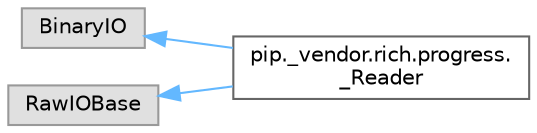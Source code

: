 digraph "Graphical Class Hierarchy"
{
 // LATEX_PDF_SIZE
  bgcolor="transparent";
  edge [fontname=Helvetica,fontsize=10,labelfontname=Helvetica,labelfontsize=10];
  node [fontname=Helvetica,fontsize=10,shape=box,height=0.2,width=0.4];
  rankdir="LR";
  Node0 [id="Node000000",label="BinaryIO",height=0.2,width=0.4,color="grey60", fillcolor="#E0E0E0", style="filled",tooltip=" "];
  Node0 -> Node1 [id="edge947_Node000000_Node000001",dir="back",color="steelblue1",style="solid",tooltip=" "];
  Node1 [id="Node000001",label="pip._vendor.rich.progress.\l_Reader",height=0.2,width=0.4,color="grey40", fillcolor="white", style="filled",URL="$classpip_1_1__vendor_1_1rich_1_1progress_1_1___reader.html",tooltip=" "];
  Node2 [id="Node000002",label="RawIOBase",height=0.2,width=0.4,color="grey60", fillcolor="#E0E0E0", style="filled",tooltip=" "];
  Node2 -> Node1 [id="edge948_Node000002_Node000001",dir="back",color="steelblue1",style="solid",tooltip=" "];
}
